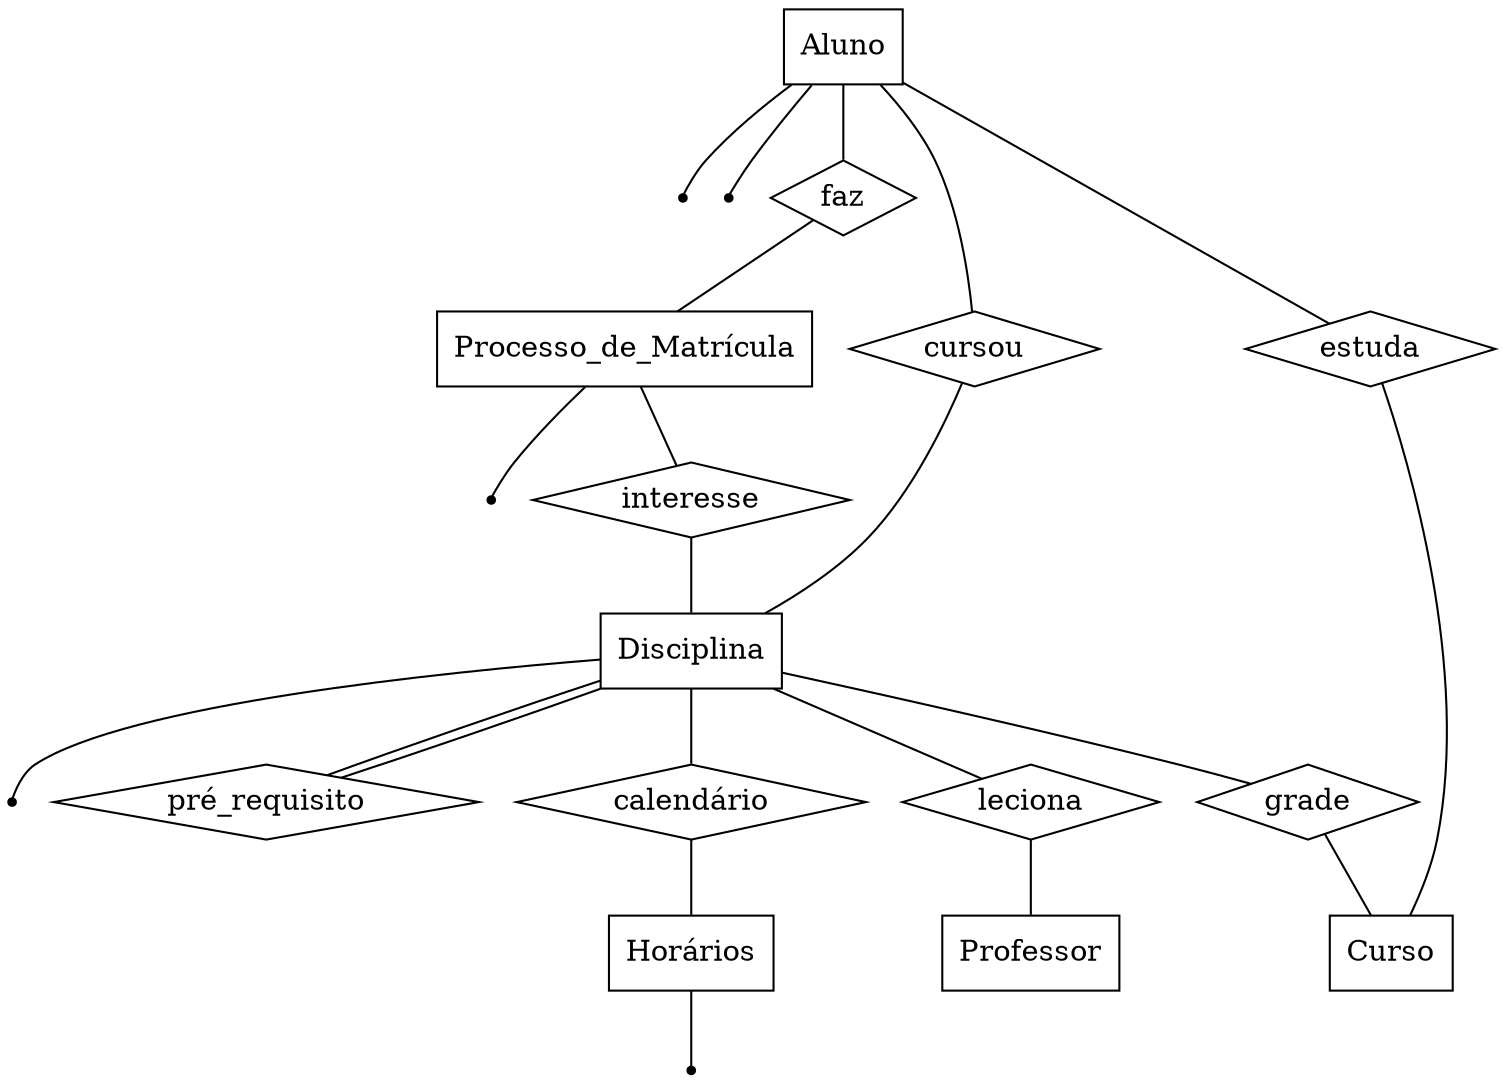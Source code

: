 graph diagramaER {

	//Entidades
	Aluno [shape = record]
	Processo_de_Matrícula [shape = record]
	Disciplina [shape = record]
	Horários [shape = record]
	Professor [shape = record]
	Curso [shape = record]

	//Atributos
	Nome [shape = point]
	Matricula [shape = point]
	Semestre_corrente [shape = point]
	Carga_horaria [shape = point]
	Turno [shape = point]

	//Relacionamentos
	faz [shape = diamond]	
	cursou [shape = diamond]
	pré_requisito [shape = diamond]
	interesse [shape = diamond]
	calendário [shape = diamond]
	estuda [shape = diamond]
	leciona [shape = diamond]
	grade [shape = diamond]

	//Ligação
	Aluno -- faz -- Processo_de_Matrícula
	Aluno -- estuda -- Curso
	Aluno -- cursou -- Disciplina
	Processo_de_Matrícula -- interesse -- Disciplina
	Disciplina -- calendário -- Horários
	Disciplina -- pré_requisito -- Disciplina
	Disciplina -- leciona -- Professor
	Disciplina -- grade -- Curso
	
	Aluno -- Nome
	Aluno -- Matricula
	Processo_de_Matrícula -- Semestre_corrente
	Disciplina -- Carga_horaria
	Horários -- Turno	
}
